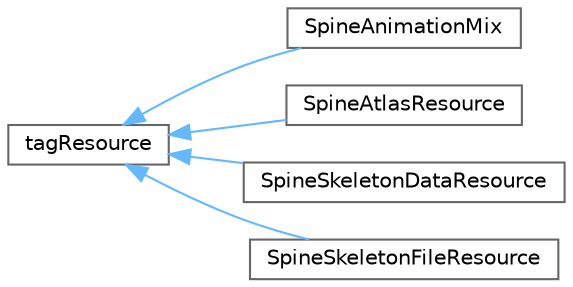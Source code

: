 digraph "类继承关系图"
{
 // LATEX_PDF_SIZE
  bgcolor="transparent";
  edge [fontname=Helvetica,fontsize=10,labelfontname=Helvetica,labelfontsize=10];
  node [fontname=Helvetica,fontsize=10,shape=box,height=0.2,width=0.4];
  rankdir="LR";
  Node0 [id="Node000000",label="tagResource",height=0.2,width=0.4,color="grey40", fillcolor="white", style="filled",URL="$structtag_resource.html",tooltip=" "];
  Node0 -> Node1 [id="edge6656_Node000000_Node000001",dir="back",color="steelblue1",style="solid",tooltip=" "];
  Node1 [id="Node000001",label="SpineAnimationMix",height=0.2,width=0.4,color="grey40", fillcolor="white", style="filled",URL="$class_spine_animation_mix.html",tooltip=" "];
  Node0 -> Node2 [id="edge6657_Node000000_Node000002",dir="back",color="steelblue1",style="solid",tooltip=" "];
  Node2 [id="Node000002",label="SpineAtlasResource",height=0.2,width=0.4,color="grey40", fillcolor="white", style="filled",URL="$class_spine_atlas_resource.html",tooltip=" "];
  Node0 -> Node3 [id="edge6658_Node000000_Node000003",dir="back",color="steelblue1",style="solid",tooltip=" "];
  Node3 [id="Node000003",label="SpineSkeletonDataResource",height=0.2,width=0.4,color="grey40", fillcolor="white", style="filled",URL="$class_spine_skeleton_data_resource.html",tooltip=" "];
  Node0 -> Node4 [id="edge6659_Node000000_Node000004",dir="back",color="steelblue1",style="solid",tooltip=" "];
  Node4 [id="Node000004",label="SpineSkeletonFileResource",height=0.2,width=0.4,color="grey40", fillcolor="white", style="filled",URL="$class_spine_skeleton_file_resource.html",tooltip=" "];
}
